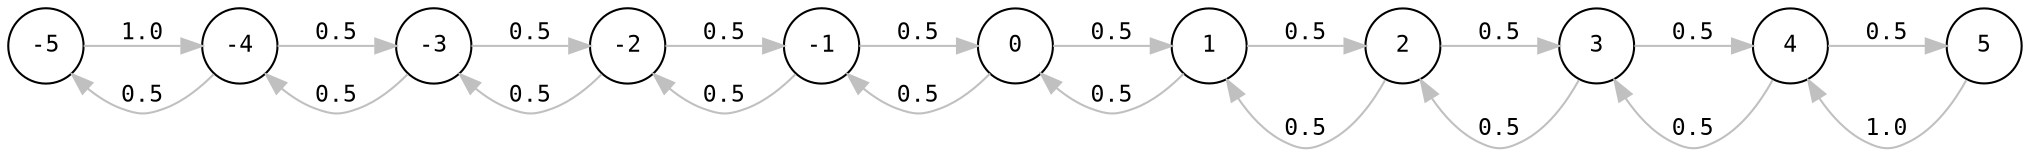 digraph G {
    graph [rankdir=LR labelfontcolor=red fontname="monospace" nodesep=1 size="20,33"]
    node [fontname="monospace" fontsize=11  shape="circle"]
    edge [fontname="monospace" color="grey" fontsize=11]
    
    -5 [label="-5"]
    -4 [label="-4"]
    -3 [label="-3"]
    -2 [label="-2"]
    -1 [label="-1"]
    0 [label="0"]
    5 [label="5"]
    4 [label="4"]
    3 [label="3"]
    2 [label="2"]
    1 [label="1"]
    
    -5 -> -4 [label="1.0"]
    -4 -> -5 [label="0.5"]
    -4 -> -3 [label="0.5"]
    -3 -> -4 [label="0.5"]
    -3 -> -2 [label="0.5"]
    -2 -> -3 [label="0.5"]
    -2 -> -1 [label="0.5"]
    -1 -> -2 [label="0.5"]
    -1 -> 0 [label="0.5"]

    0 -> -1 [label="0.5"]
    0 -> 1 [label="0.5"]

    5 -> 4 [label="1.0"]
    4 -> 5 [label="0.5"]
    4 -> 3 [label="0.5"]
    3 -> 4 [label="0.5"]
    3 -> 2 [label="0.5"]
    2 -> 3 [label="0.5"]
    2 -> 1 [label="0.5"]
    1 -> 2 [label="0.5"]
    1 -> 0 [label="0.5"]
}
